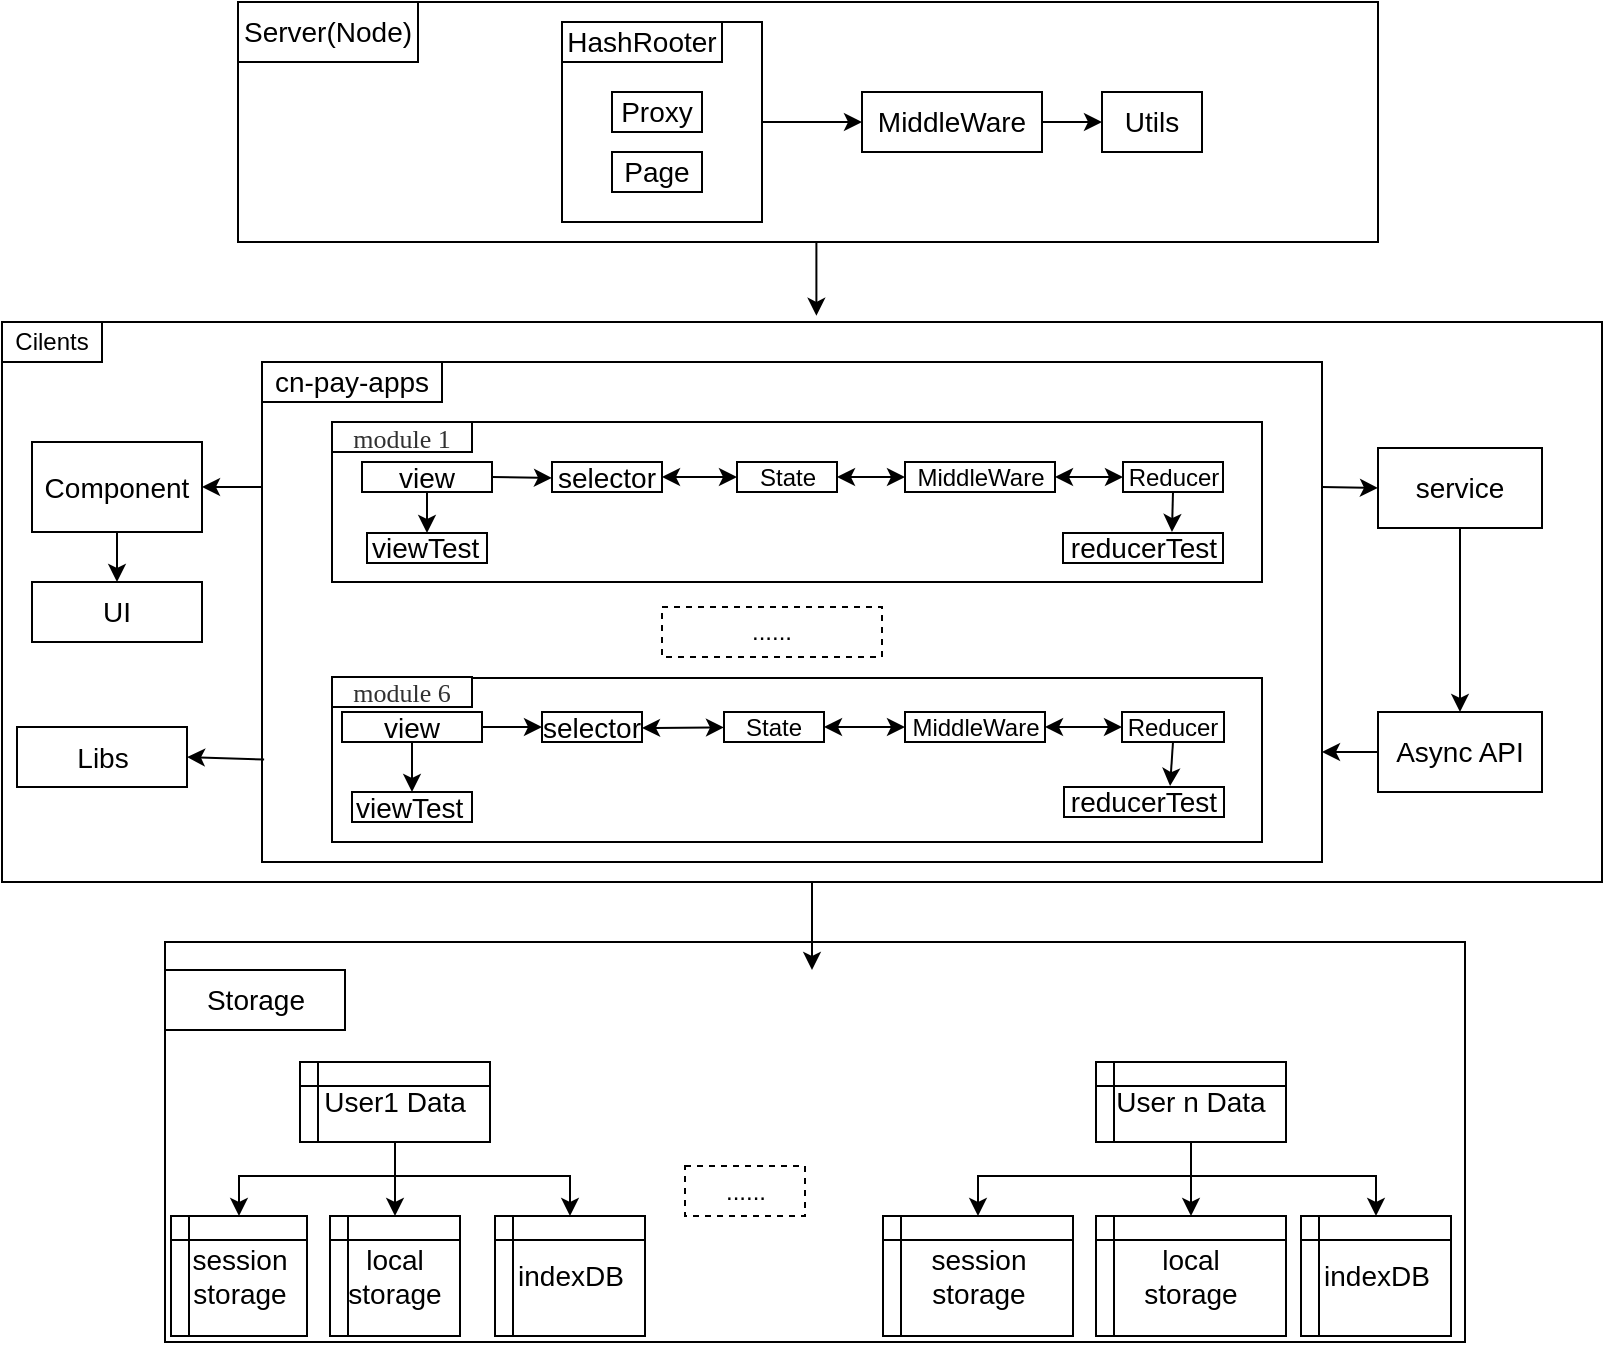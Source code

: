 <mxfile version="11.0.1" type="github"><diagram id="wLWgB8oCu5mPohRzCKuk" name="第 1 页"><mxGraphModel dx="946" dy="543" grid="1" gridSize="10" guides="1" tooltips="1" connect="1" arrows="1" fold="1" page="1" pageScale="1" pageWidth="827" pageHeight="1169" math="0" shadow="0"><root><mxCell id="0"/><mxCell id="1" parent="0"/><mxCell id="6Af2wgro7MaPZafJDlm1-158" style="edgeStyle=orthogonalEdgeStyle;rounded=0;orthogonalLoop=1;jettySize=auto;html=1;exitX=0.5;exitY=1;exitDx=0;exitDy=0;entryX=0.509;entryY=-0.011;entryDx=0;entryDy=0;entryPerimeter=0;" edge="1" parent="1" source="6Af2wgro7MaPZafJDlm1-1" target="6Af2wgro7MaPZafJDlm1-13"><mxGeometry relative="1" as="geometry"/></mxCell><mxCell id="6Af2wgro7MaPZafJDlm1-1" value="" style="rounded=0;whiteSpace=wrap;html=1;" vertex="1" parent="1"><mxGeometry x="128" y="40" width="570" height="120" as="geometry"/></mxCell><mxCell id="6Af2wgro7MaPZafJDlm1-2" value="&lt;font style=&quot;font-size: 14px&quot;&gt;Server(Node)&lt;/font&gt;" style="rounded=0;whiteSpace=wrap;html=1;" vertex="1" parent="1"><mxGeometry x="128" y="40" width="90" height="30" as="geometry"/></mxCell><mxCell id="6Af2wgro7MaPZafJDlm1-7" style="edgeStyle=orthogonalEdgeStyle;rounded=0;orthogonalLoop=1;jettySize=auto;html=1;exitX=1;exitY=0.5;exitDx=0;exitDy=0;entryX=0;entryY=0.5;entryDx=0;entryDy=0;" edge="1" parent="1" source="6Af2wgro7MaPZafJDlm1-3" target="6Af2wgro7MaPZafJDlm1-5"><mxGeometry relative="1" as="geometry"/></mxCell><mxCell id="6Af2wgro7MaPZafJDlm1-3" value="&lt;font style=&quot;font-size: 14px&quot;&gt;&lt;br&gt;&lt;/font&gt;" style="rounded=0;whiteSpace=wrap;html=1;" vertex="1" parent="1"><mxGeometry x="290" y="50" width="100" height="100" as="geometry"/></mxCell><mxCell id="6Af2wgro7MaPZafJDlm1-4" value="&lt;span style=&quot;white-space: normal&quot;&gt;&lt;font style=&quot;font-size: 14px&quot;&gt;HashRooter&lt;/font&gt;&lt;/span&gt;" style="rounded=0;whiteSpace=wrap;html=1;" vertex="1" parent="1"><mxGeometry x="290" y="50" width="80" height="20" as="geometry"/></mxCell><mxCell id="6Af2wgro7MaPZafJDlm1-8" style="edgeStyle=orthogonalEdgeStyle;rounded=0;orthogonalLoop=1;jettySize=auto;html=1;exitX=1;exitY=0.5;exitDx=0;exitDy=0;entryX=0;entryY=0.5;entryDx=0;entryDy=0;" edge="1" parent="1" source="6Af2wgro7MaPZafJDlm1-5" target="6Af2wgro7MaPZafJDlm1-6"><mxGeometry relative="1" as="geometry"/></mxCell><mxCell id="6Af2wgro7MaPZafJDlm1-5" value="&lt;font style=&quot;font-size: 14px&quot;&gt;MiddleWare&lt;/font&gt;" style="rounded=0;whiteSpace=wrap;html=1;" vertex="1" parent="1"><mxGeometry x="440" y="85" width="90" height="30" as="geometry"/></mxCell><mxCell id="6Af2wgro7MaPZafJDlm1-6" value="&lt;font style=&quot;font-size: 14px&quot;&gt;Utils&lt;/font&gt;" style="rounded=0;whiteSpace=wrap;html=1;" vertex="1" parent="1"><mxGeometry x="560" y="85" width="50" height="30" as="geometry"/></mxCell><mxCell id="6Af2wgro7MaPZafJDlm1-9" value="&lt;span style=&quot;font-size: 14px ; white-space: normal&quot;&gt;Proxy&lt;/span&gt;" style="rounded=0;whiteSpace=wrap;html=1;" vertex="1" parent="1"><mxGeometry x="315" y="85" width="45" height="20" as="geometry"/></mxCell><mxCell id="6Af2wgro7MaPZafJDlm1-11" value="&lt;span style=&quot;font-size: 14px ; white-space: normal&quot;&gt;Page&lt;/span&gt;" style="rounded=0;whiteSpace=wrap;html=1;" vertex="1" parent="1"><mxGeometry x="315" y="115" width="45" height="20" as="geometry"/></mxCell><mxCell id="6Af2wgro7MaPZafJDlm1-13" value="" style="rounded=0;whiteSpace=wrap;html=1;" vertex="1" parent="1"><mxGeometry x="10" y="200" width="800" height="280" as="geometry"/></mxCell><mxCell id="6Af2wgro7MaPZafJDlm1-14" value="Cilents" style="rounded=0;whiteSpace=wrap;html=1;" vertex="1" parent="1"><mxGeometry x="10" y="200" width="50" height="20" as="geometry"/></mxCell><mxCell id="6Af2wgro7MaPZafJDlm1-17" value="" style="rounded=0;whiteSpace=wrap;html=1;" vertex="1" parent="1"><mxGeometry x="140" y="220" width="530" height="250" as="geometry"/></mxCell><mxCell id="6Af2wgro7MaPZafJDlm1-18" value="&lt;font style=&quot;font-size: 14px&quot;&gt;cn-pay-apps&lt;/font&gt;" style="rounded=0;whiteSpace=wrap;html=1;" vertex="1" parent="1"><mxGeometry x="140" y="220" width="90" height="20" as="geometry"/></mxCell><mxCell id="6Af2wgro7MaPZafJDlm1-19" value="" style="rounded=0;whiteSpace=wrap;html=1;fontFamily=Helvetica;fontSize=12;fontColor=#000000;align=center;strokeColor=#000000;fillColor=#ffffff;" vertex="1" parent="1"><mxGeometry x="175" y="250" width="465" height="80" as="geometry"/></mxCell><mxCell id="6Af2wgro7MaPZafJDlm1-20" value="&lt;span style=&quot;color: rgb(49 , 49 , 49) ; font-family: &amp;#34;stheiti&amp;#34; ; font-size: 13px ; text-align: left ; white-space: normal&quot;&gt;module 1&lt;/span&gt;" style="rounded=0;whiteSpace=wrap;html=1;" vertex="1" parent="1"><mxGeometry x="175" y="250" width="70" height="15" as="geometry"/></mxCell><mxCell id="6Af2wgro7MaPZafJDlm1-47" style="edgeStyle=none;rounded=0;orthogonalLoop=1;jettySize=auto;html=1;exitX=1;exitY=0.5;exitDx=0;exitDy=0;entryX=0;entryY=0.5;entryDx=0;entryDy=0;" edge="1" parent="1" source="6Af2wgro7MaPZafJDlm1-23"><mxGeometry relative="1" as="geometry"><mxPoint x="285" y="278" as="targetPoint"/></mxGeometry></mxCell><mxCell id="6Af2wgro7MaPZafJDlm1-23" value="&lt;font style=&quot;font-size: 14px&quot;&gt;view&lt;/font&gt;" style="rounded=0;whiteSpace=wrap;html=1;" vertex="1" parent="1"><mxGeometry x="190" y="270" width="65" height="15" as="geometry"/></mxCell><mxCell id="6Af2wgro7MaPZafJDlm1-27" value="State" style="rounded=0;whiteSpace=wrap;html=1;" vertex="1" parent="1"><mxGeometry x="377.5" y="270" width="50" height="15" as="geometry"/></mxCell><mxCell id="6Af2wgro7MaPZafJDlm1-31" value="MiddleWare" style="rounded=0;whiteSpace=wrap;html=1;" vertex="1" parent="1"><mxGeometry x="461.5" y="270" width="75" height="15" as="geometry"/></mxCell><mxCell id="6Af2wgro7MaPZafJDlm1-42" value="" style="endArrow=classic;startArrow=classic;html=1;entryX=0;entryY=0.5;entryDx=0;entryDy=0;exitX=1;exitY=0.5;exitDx=0;exitDy=0;" edge="1" parent="1" source="6Af2wgro7MaPZafJDlm1-88" target="6Af2wgro7MaPZafJDlm1-27"><mxGeometry width="50" height="50" relative="1" as="geometry"><mxPoint x="345" y="278" as="sourcePoint"/><mxPoint x="360" y="409" as="targetPoint"/></mxGeometry></mxCell><mxCell id="6Af2wgro7MaPZafJDlm1-45" value="" style="endArrow=classic;startArrow=classic;html=1;entryX=0;entryY=0.5;entryDx=0;entryDy=0;exitX=1;exitY=0.5;exitDx=0;exitDy=0;" edge="1" parent="1" source="6Af2wgro7MaPZafJDlm1-27" target="6Af2wgro7MaPZafJDlm1-31"><mxGeometry width="50" height="50" relative="1" as="geometry"><mxPoint x="420" y="413" as="sourcePoint"/><mxPoint x="380" y="423" as="targetPoint"/></mxGeometry></mxCell><mxCell id="6Af2wgro7MaPZafJDlm1-59" value="......" style="rounded=0;whiteSpace=wrap;html=1;align=center;dashed=1;" vertex="1" parent="1"><mxGeometry x="340" y="342.5" width="110" height="25" as="geometry"/></mxCell><mxCell id="6Af2wgro7MaPZafJDlm1-60" value="" style="rounded=0;whiteSpace=wrap;html=1;fontFamily=Helvetica;fontSize=12;fontColor=#000000;align=center;strokeColor=#000000;fillColor=#ffffff;" vertex="1" parent="1"><mxGeometry x="175" y="378" width="465" height="82" as="geometry"/></mxCell><mxCell id="6Af2wgro7MaPZafJDlm1-61" value="&lt;span style=&quot;color: rgb(49 , 49 , 49) ; font-family: &amp;#34;stheiti&amp;#34; ; font-size: 13px ; text-align: left ; white-space: normal&quot;&gt;module 6&lt;/span&gt;" style="rounded=0;whiteSpace=wrap;html=1;" vertex="1" parent="1"><mxGeometry x="175" y="377.5" width="70" height="15" as="geometry"/></mxCell><mxCell id="6Af2wgro7MaPZafJDlm1-69" style="edgeStyle=none;rounded=0;orthogonalLoop=1;jettySize=auto;html=1;exitX=1;exitY=0.5;exitDx=0;exitDy=0;" edge="1" parent="1" source="6Af2wgro7MaPZafJDlm1-62" target="6Af2wgro7MaPZafJDlm1-63"><mxGeometry relative="1" as="geometry"/></mxCell><mxCell id="6Af2wgro7MaPZafJDlm1-62" value="&lt;font style=&quot;font-size: 14px&quot;&gt;view&lt;/font&gt;" style="rounded=0;whiteSpace=wrap;html=1;" vertex="1" parent="1"><mxGeometry x="180" y="395" width="70" height="15" as="geometry"/></mxCell><mxCell id="6Af2wgro7MaPZafJDlm1-63" value="&lt;font style=&quot;font-size: 14px&quot;&gt;selector&lt;/font&gt;" style="rounded=0;whiteSpace=wrap;html=1;" vertex="1" parent="1"><mxGeometry x="280" y="395" width="50" height="15" as="geometry"/></mxCell><mxCell id="6Af2wgro7MaPZafJDlm1-64" value="State" style="rounded=0;whiteSpace=wrap;html=1;" vertex="1" parent="1"><mxGeometry x="371" y="395" width="50" height="15" as="geometry"/></mxCell><mxCell id="6Af2wgro7MaPZafJDlm1-66" value="MiddleWare" style="rounded=0;whiteSpace=wrap;html=1;" vertex="1" parent="1"><mxGeometry x="461.5" y="395" width="70" height="15" as="geometry"/></mxCell><mxCell id="6Af2wgro7MaPZafJDlm1-70" value="" style="endArrow=classic;startArrow=classic;html=1;" edge="1" parent="1" source="6Af2wgro7MaPZafJDlm1-64"><mxGeometry width="50" height="50" relative="1" as="geometry"><mxPoint x="284.289" y="452.5" as="sourcePoint"/><mxPoint x="330" y="403" as="targetPoint"/></mxGeometry></mxCell><mxCell id="6Af2wgro7MaPZafJDlm1-71" value="" style="endArrow=classic;startArrow=classic;html=1;exitX=0;exitY=0.5;exitDx=0;exitDy=0;entryX=1;entryY=0.5;entryDx=0;entryDy=0;" edge="1" parent="1" source="6Af2wgro7MaPZafJDlm1-66" target="6Af2wgro7MaPZafJDlm1-64"><mxGeometry width="50" height="50" relative="1" as="geometry"><mxPoint x="410" y="450" as="sourcePoint"/><mxPoint x="460" y="400" as="targetPoint"/></mxGeometry></mxCell><mxCell id="6Af2wgro7MaPZafJDlm1-74" style="edgeStyle=none;rounded=0;orthogonalLoop=1;jettySize=auto;html=1;exitX=0;exitY=0.25;exitDx=0;exitDy=0;entryX=1;entryY=0.5;entryDx=0;entryDy=0;" edge="1" parent="1" source="6Af2wgro7MaPZafJDlm1-17" target="6Af2wgro7MaPZafJDlm1-73"><mxGeometry relative="1" as="geometry"/></mxCell><mxCell id="6Af2wgro7MaPZafJDlm1-77" style="edgeStyle=none;rounded=0;orthogonalLoop=1;jettySize=auto;html=1;exitX=0.5;exitY=1;exitDx=0;exitDy=0;" edge="1" parent="1" source="6Af2wgro7MaPZafJDlm1-73" target="6Af2wgro7MaPZafJDlm1-76"><mxGeometry relative="1" as="geometry"/></mxCell><mxCell id="6Af2wgro7MaPZafJDlm1-73" value="&lt;font style=&quot;font-size: 14px&quot;&gt;Component&lt;/font&gt;" style="rounded=0;whiteSpace=wrap;html=1;" vertex="1" parent="1"><mxGeometry x="25" y="260" width="85" height="45" as="geometry"/></mxCell><mxCell id="6Af2wgro7MaPZafJDlm1-76" value="&lt;font style=&quot;font-size: 14px&quot;&gt;UI&lt;/font&gt;" style="rounded=0;whiteSpace=wrap;html=1;" vertex="1" parent="1"><mxGeometry x="25" y="330" width="85" height="30" as="geometry"/></mxCell><mxCell id="6Af2wgro7MaPZafJDlm1-80" style="edgeStyle=none;rounded=0;orthogonalLoop=1;jettySize=auto;html=1;exitX=0.002;exitY=0.795;exitDx=0;exitDy=0;entryX=1;entryY=0.5;entryDx=0;entryDy=0;exitPerimeter=0;" edge="1" parent="1" source="6Af2wgro7MaPZafJDlm1-17" target="6Af2wgro7MaPZafJDlm1-79"><mxGeometry relative="1" as="geometry"/></mxCell><mxCell id="6Af2wgro7MaPZafJDlm1-79" value="&lt;font style=&quot;font-size: 14px&quot;&gt;Libs&lt;/font&gt;" style="rounded=0;whiteSpace=wrap;html=1;" vertex="1" parent="1"><mxGeometry x="17.5" y="402.5" width="85" height="30" as="geometry"/></mxCell><mxCell id="6Af2wgro7MaPZafJDlm1-112" style="edgeStyle=none;rounded=0;orthogonalLoop=1;jettySize=auto;html=1;exitX=0.5;exitY=1;exitDx=0;exitDy=0;entryX=0.681;entryY=-0.033;entryDx=0;entryDy=0;entryPerimeter=0;" edge="1" parent="1" source="6Af2wgro7MaPZafJDlm1-82" target="6Af2wgro7MaPZafJDlm1-96"><mxGeometry relative="1" as="geometry"/></mxCell><mxCell id="6Af2wgro7MaPZafJDlm1-82" value="Reducer" style="rounded=0;whiteSpace=wrap;html=1;" vertex="1" parent="1"><mxGeometry x="570.5" y="270" width="50" height="15" as="geometry"/></mxCell><mxCell id="6Af2wgro7MaPZafJDlm1-88" value="&lt;font style=&quot;font-size: 14px&quot;&gt;selector&lt;/font&gt;" style="rounded=0;whiteSpace=wrap;html=1;" vertex="1" parent="1"><mxGeometry x="285" y="270" width="55" height="15" as="geometry"/></mxCell><mxCell id="6Af2wgro7MaPZafJDlm1-93" value="" style="endArrow=classic;startArrow=classic;html=1;entryX=0;entryY=0.5;entryDx=0;entryDy=0;exitX=1;exitY=0.5;exitDx=0;exitDy=0;" edge="1" parent="1" source="6Af2wgro7MaPZafJDlm1-31" target="6Af2wgro7MaPZafJDlm1-82"><mxGeometry width="50" height="50" relative="1" as="geometry"><mxPoint x="540" y="330" as="sourcePoint"/><mxPoint x="590" y="280" as="targetPoint"/></mxGeometry></mxCell><mxCell id="6Af2wgro7MaPZafJDlm1-110" style="edgeStyle=none;rounded=0;orthogonalLoop=1;jettySize=auto;html=1;exitX=0.5;exitY=1;exitDx=0;exitDy=0;entryX=0.5;entryY=0;entryDx=0;entryDy=0;" edge="1" parent="1" source="6Af2wgro7MaPZafJDlm1-23" target="6Af2wgro7MaPZafJDlm1-94"><mxGeometry relative="1" as="geometry"/></mxCell><mxCell id="6Af2wgro7MaPZafJDlm1-94" value="&lt;font style=&quot;font-size: 14px&quot;&gt;viewTest&lt;/font&gt;" style="rounded=0;whiteSpace=wrap;html=1;align=left;" vertex="1" parent="1"><mxGeometry x="192.5" y="305.5" width="60" height="15" as="geometry"/></mxCell><mxCell id="6Af2wgro7MaPZafJDlm1-96" value="&lt;span style=&quot;font-size: 14px&quot;&gt;reducerTest&lt;/span&gt;" style="rounded=0;whiteSpace=wrap;html=1;" vertex="1" parent="1"><mxGeometry x="540.5" y="305.5" width="80" height="15" as="geometry"/></mxCell><mxCell id="6Af2wgro7MaPZafJDlm1-133" style="edgeStyle=none;rounded=0;orthogonalLoop=1;jettySize=auto;html=1;exitX=0.5;exitY=1;exitDx=0;exitDy=0;entryX=0.663;entryY=-0.033;entryDx=0;entryDy=0;entryPerimeter=0;" edge="1" parent="1" source="6Af2wgro7MaPZafJDlm1-115" target="6Af2wgro7MaPZafJDlm1-128"><mxGeometry relative="1" as="geometry"/></mxCell><mxCell id="6Af2wgro7MaPZafJDlm1-115" value="Reducer" style="rounded=0;whiteSpace=wrap;html=1;" vertex="1" parent="1"><mxGeometry x="570" y="395" width="51" height="15" as="geometry"/></mxCell><mxCell id="6Af2wgro7MaPZafJDlm1-118" value="" style="endArrow=classic;startArrow=classic;html=1;exitX=1;exitY=0.5;exitDx=0;exitDy=0;entryX=0;entryY=0.5;entryDx=0;entryDy=0;" edge="1" parent="1" source="6Af2wgro7MaPZafJDlm1-66" target="6Af2wgro7MaPZafJDlm1-115"><mxGeometry width="50" height="50" relative="1" as="geometry"><mxPoint x="540" y="450" as="sourcePoint"/><mxPoint x="560" y="406" as="targetPoint"/></mxGeometry></mxCell><mxCell id="6Af2wgro7MaPZafJDlm1-121" style="edgeStyle=none;rounded=0;orthogonalLoop=1;jettySize=auto;html=1;exitX=1;exitY=0.25;exitDx=0;exitDy=0;entryX=0;entryY=0.5;entryDx=0;entryDy=0;" edge="1" parent="1" source="6Af2wgro7MaPZafJDlm1-17" target="6Af2wgro7MaPZafJDlm1-119"><mxGeometry relative="1" as="geometry"/></mxCell><mxCell id="6Af2wgro7MaPZafJDlm1-124" style="edgeStyle=none;rounded=0;orthogonalLoop=1;jettySize=auto;html=1;exitX=0.5;exitY=1;exitDx=0;exitDy=0;entryX=0.5;entryY=0;entryDx=0;entryDy=0;" edge="1" parent="1" source="6Af2wgro7MaPZafJDlm1-119" target="6Af2wgro7MaPZafJDlm1-123"><mxGeometry relative="1" as="geometry"/></mxCell><mxCell id="6Af2wgro7MaPZafJDlm1-119" value="&lt;font style=&quot;font-size: 14px&quot;&gt;service&lt;/font&gt;" style="rounded=0;whiteSpace=wrap;html=1;" vertex="1" parent="1"><mxGeometry x="698" y="263" width="82" height="40" as="geometry"/></mxCell><mxCell id="6Af2wgro7MaPZafJDlm1-125" style="edgeStyle=none;rounded=0;orthogonalLoop=1;jettySize=auto;html=1;exitX=0;exitY=0.5;exitDx=0;exitDy=0;entryX=1;entryY=0.78;entryDx=0;entryDy=0;entryPerimeter=0;" edge="1" parent="1" source="6Af2wgro7MaPZafJDlm1-123" target="6Af2wgro7MaPZafJDlm1-17"><mxGeometry relative="1" as="geometry"/></mxCell><mxCell id="6Af2wgro7MaPZafJDlm1-123" value="&lt;font style=&quot;font-size: 14px&quot;&gt;Async API&lt;/font&gt;" style="rounded=0;whiteSpace=wrap;html=1;" vertex="1" parent="1"><mxGeometry x="698" y="395" width="82" height="40" as="geometry"/></mxCell><mxCell id="6Af2wgro7MaPZafJDlm1-127" style="edgeStyle=none;rounded=0;orthogonalLoop=1;jettySize=auto;html=1;exitX=0.5;exitY=1;exitDx=0;exitDy=0;entryX=0.5;entryY=0;entryDx=0;entryDy=0;" edge="1" parent="1" source="6Af2wgro7MaPZafJDlm1-62" target="6Af2wgro7MaPZafJDlm1-126"><mxGeometry relative="1" as="geometry"/></mxCell><mxCell id="6Af2wgro7MaPZafJDlm1-126" value="&lt;font style=&quot;font-size: 14px&quot;&gt;viewTest&lt;/font&gt;" style="rounded=0;whiteSpace=wrap;html=1;align=left;" vertex="1" parent="1"><mxGeometry x="185" y="435" width="60" height="15" as="geometry"/></mxCell><mxCell id="6Af2wgro7MaPZafJDlm1-128" value="&lt;span style=&quot;font-size: 14px&quot;&gt;reducerTest&lt;/span&gt;" style="rounded=0;whiteSpace=wrap;html=1;" vertex="1" parent="1"><mxGeometry x="541" y="432.5" width="80" height="15" as="geometry"/></mxCell><mxCell id="6Af2wgro7MaPZafJDlm1-159" style="edgeStyle=orthogonalEdgeStyle;rounded=0;orthogonalLoop=1;jettySize=auto;html=1;exitX=0.5;exitY=0;exitDx=0;exitDy=0;entryX=0.5;entryY=0;entryDx=0;entryDy=0;" edge="1" parent="1"><mxGeometry relative="1" as="geometry"><mxPoint x="415" y="524" as="targetPoint"/><mxPoint x="415" y="490" as="sourcePoint"/><Array as="points"><mxPoint x="415" y="480"/><mxPoint x="415" y="480"/></Array></mxGeometry></mxCell><mxCell id="6Af2wgro7MaPZafJDlm1-137" value="&lt;span style=&quot;font-size: 14px&quot;&gt;Storage&lt;/span&gt;" style="rounded=0;whiteSpace=wrap;html=1;" vertex="1" parent="1"><mxGeometry x="91.5" y="524" width="90" height="30" as="geometry"/></mxCell><mxCell id="6Af2wgro7MaPZafJDlm1-144" style="edgeStyle=orthogonalEdgeStyle;rounded=0;orthogonalLoop=1;jettySize=auto;html=1;exitX=0.5;exitY=1;exitDx=0;exitDy=0;entryX=0.5;entryY=0;entryDx=0;entryDy=0;" edge="1" parent="1" source="6Af2wgro7MaPZafJDlm1-138" target="6Af2wgro7MaPZafJDlm1-141"><mxGeometry relative="1" as="geometry"><Array as="points"><mxPoint x="206.5" y="627"/><mxPoint x="128.5" y="627"/></Array></mxGeometry></mxCell><mxCell id="6Af2wgro7MaPZafJDlm1-170" style="edgeStyle=orthogonalEdgeStyle;rounded=0;orthogonalLoop=1;jettySize=auto;html=1;exitX=0.5;exitY=1;exitDx=0;exitDy=0;" edge="1" parent="1" source="6Af2wgro7MaPZafJDlm1-138" target="6Af2wgro7MaPZafJDlm1-160"><mxGeometry relative="1" as="geometry"><Array as="points"><mxPoint x="207" y="627"/><mxPoint x="294" y="627"/></Array></mxGeometry></mxCell><mxCell id="6Af2wgro7MaPZafJDlm1-138" value="&lt;font style=&quot;font-size: 14px&quot;&gt;User1 Data&lt;/font&gt;" style="shape=internalStorage;whiteSpace=wrap;html=1;backgroundOutline=1;align=center;dx=9;dy=12;" vertex="1" parent="1"><mxGeometry x="159" y="570" width="95" height="40" as="geometry"/></mxCell><mxCell id="6Af2wgro7MaPZafJDlm1-141" value="&lt;font style=&quot;font-size: 14px&quot;&gt;session &lt;br&gt;storage&lt;/font&gt;" style="shape=internalStorage;whiteSpace=wrap;html=1;backgroundOutline=1;align=center;dx=9;dy=12;" vertex="1" parent="1"><mxGeometry x="94.5" y="647" width="68" height="60" as="geometry"/></mxCell><mxCell id="6Af2wgro7MaPZafJDlm1-148" style="edgeStyle=orthogonalEdgeStyle;rounded=0;orthogonalLoop=1;jettySize=auto;html=1;exitX=0.5;exitY=1;exitDx=0;exitDy=0;entryX=0.5;entryY=0;entryDx=0;entryDy=0;" edge="1" parent="1" source="6Af2wgro7MaPZafJDlm1-138" target="6Af2wgro7MaPZafJDlm1-143"><mxGeometry relative="1" as="geometry"><Array as="points"><mxPoint x="206.5" y="640"/><mxPoint x="206.5" y="640"/></Array></mxGeometry></mxCell><mxCell id="6Af2wgro7MaPZafJDlm1-143" value="&lt;font style=&quot;font-size: 14px&quot;&gt;local&lt;br&gt;storage&lt;/font&gt;" style="shape=internalStorage;whiteSpace=wrap;html=1;backgroundOutline=1;align=center;dx=9;dy=12;" vertex="1" parent="1"><mxGeometry x="174" y="647" width="65" height="60" as="geometry"/></mxCell><mxCell id="6Af2wgro7MaPZafJDlm1-149" value="......" style="rounded=0;whiteSpace=wrap;html=1;align=center;dashed=1;" vertex="1" parent="1"><mxGeometry x="351.5" y="622" width="60" height="25" as="geometry"/></mxCell><mxCell id="6Af2wgro7MaPZafJDlm1-164" style="edgeStyle=orthogonalEdgeStyle;rounded=0;orthogonalLoop=1;jettySize=auto;html=1;exitX=0.5;exitY=1;exitDx=0;exitDy=0;entryX=0.5;entryY=0;entryDx=0;entryDy=0;" edge="1" parent="1" source="6Af2wgro7MaPZafJDlm1-150" target="6Af2wgro7MaPZafJDlm1-152"><mxGeometry relative="1" as="geometry"/></mxCell><mxCell id="6Af2wgro7MaPZafJDlm1-171" style="edgeStyle=orthogonalEdgeStyle;rounded=0;orthogonalLoop=1;jettySize=auto;html=1;exitX=0.5;exitY=1;exitDx=0;exitDy=0;entryX=0.5;entryY=0;entryDx=0;entryDy=0;" edge="1" parent="1" source="6Af2wgro7MaPZafJDlm1-150" target="6Af2wgro7MaPZafJDlm1-151"><mxGeometry relative="1" as="geometry"><Array as="points"><mxPoint x="605" y="627"/><mxPoint x="498" y="627"/></Array></mxGeometry></mxCell><mxCell id="6Af2wgro7MaPZafJDlm1-172" style="edgeStyle=orthogonalEdgeStyle;rounded=0;orthogonalLoop=1;jettySize=auto;html=1;exitX=0.5;exitY=1;exitDx=0;exitDy=0;entryX=0.5;entryY=0;entryDx=0;entryDy=0;" edge="1" parent="1" source="6Af2wgro7MaPZafJDlm1-150" target="6Af2wgro7MaPZafJDlm1-162"><mxGeometry relative="1" as="geometry"><Array as="points"><mxPoint x="605" y="627"/><mxPoint x="697" y="627"/></Array></mxGeometry></mxCell><mxCell id="6Af2wgro7MaPZafJDlm1-150" value="&lt;font style=&quot;font-size: 14px&quot;&gt;User n Data&lt;/font&gt;" style="shape=internalStorage;whiteSpace=wrap;html=1;backgroundOutline=1;align=center;dx=9;dy=12;" vertex="1" parent="1"><mxGeometry x="557" y="570" width="95" height="40" as="geometry"/></mxCell><mxCell id="6Af2wgro7MaPZafJDlm1-151" value="&lt;font style=&quot;font-size: 14px&quot;&gt;session &lt;br&gt;storage&lt;/font&gt;" style="shape=internalStorage;whiteSpace=wrap;html=1;backgroundOutline=1;align=center;dx=9;dy=12;" vertex="1" parent="1"><mxGeometry x="450.5" y="647" width="95" height="60" as="geometry"/></mxCell><mxCell id="6Af2wgro7MaPZafJDlm1-152" value="&lt;font style=&quot;font-size: 14px&quot;&gt;local&lt;br&gt;storage&lt;/font&gt;" style="shape=internalStorage;whiteSpace=wrap;html=1;backgroundOutline=1;align=center;dx=9;dy=12;" vertex="1" parent="1"><mxGeometry x="557" y="647" width="95" height="60" as="geometry"/></mxCell><mxCell id="6Af2wgro7MaPZafJDlm1-160" value="&lt;span style=&quot;font-size: 14px&quot;&gt;indexDB&lt;/span&gt;" style="shape=internalStorage;whiteSpace=wrap;html=1;backgroundOutline=1;align=center;dx=9;dy=12;" vertex="1" parent="1"><mxGeometry x="256.5" y="647" width="75" height="60" as="geometry"/></mxCell><mxCell id="6Af2wgro7MaPZafJDlm1-162" value="&lt;span style=&quot;font-size: 14px&quot;&gt;indexDB&lt;/span&gt;" style="shape=internalStorage;whiteSpace=wrap;html=1;backgroundOutline=1;align=center;dx=9;dy=12;" vertex="1" parent="1"><mxGeometry x="659.5" y="647" width="75" height="60" as="geometry"/></mxCell><mxCell id="6Af2wgro7MaPZafJDlm1-166" value="" style="rounded=0;whiteSpace=wrap;html=1;fillColor=none;" vertex="1" parent="1"><mxGeometry x="91.5" y="510" width="650" height="200" as="geometry"/></mxCell></root></mxGraphModel></diagram></mxfile>